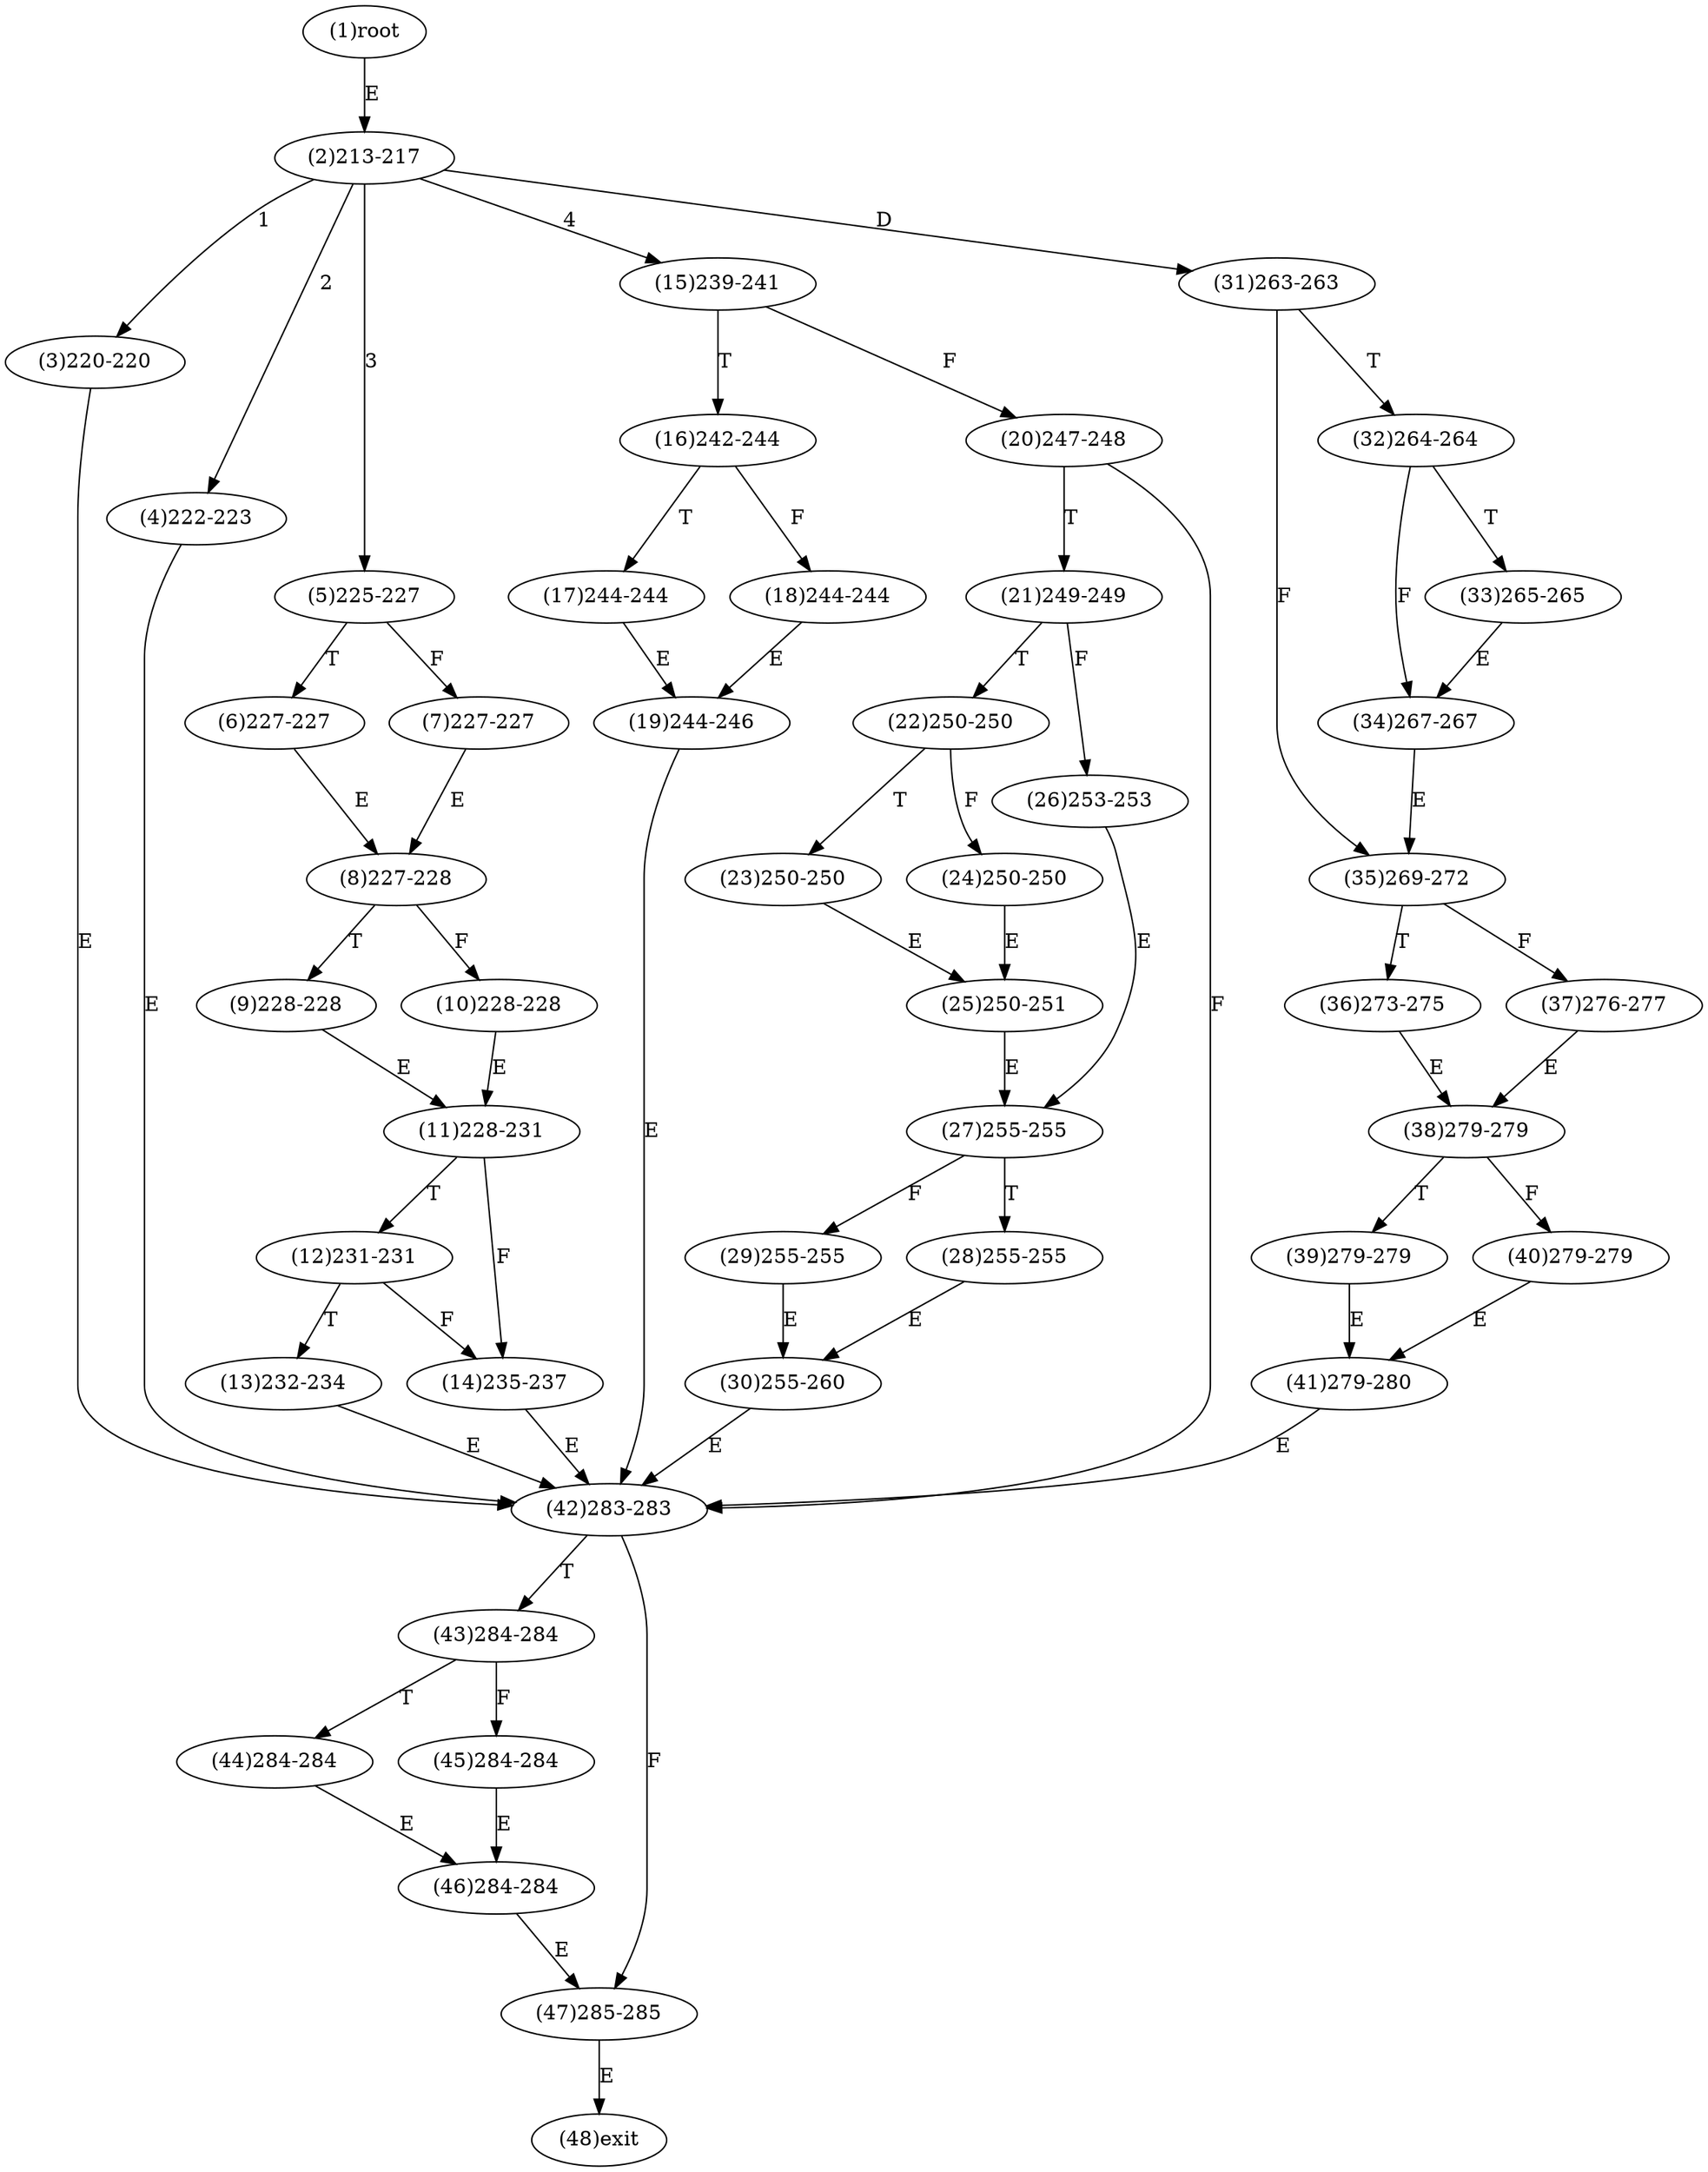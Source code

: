 digraph "" { 
1[ label="(1)root"];
2[ label="(2)213-217"];
3[ label="(3)220-220"];
4[ label="(4)222-223"];
5[ label="(5)225-227"];
6[ label="(6)227-227"];
7[ label="(7)227-227"];
8[ label="(8)227-228"];
9[ label="(9)228-228"];
10[ label="(10)228-228"];
11[ label="(11)228-231"];
12[ label="(12)231-231"];
13[ label="(13)232-234"];
14[ label="(14)235-237"];
15[ label="(15)239-241"];
17[ label="(17)244-244"];
16[ label="(16)242-244"];
19[ label="(19)244-246"];
18[ label="(18)244-244"];
21[ label="(21)249-249"];
20[ label="(20)247-248"];
23[ label="(23)250-250"];
22[ label="(22)250-250"];
25[ label="(25)250-251"];
24[ label="(24)250-250"];
27[ label="(27)255-255"];
26[ label="(26)253-253"];
29[ label="(29)255-255"];
28[ label="(28)255-255"];
31[ label="(31)263-263"];
30[ label="(30)255-260"];
34[ label="(34)267-267"];
35[ label="(35)269-272"];
32[ label="(32)264-264"];
33[ label="(33)265-265"];
38[ label="(38)279-279"];
39[ label="(39)279-279"];
36[ label="(36)273-275"];
37[ label="(37)276-277"];
42[ label="(42)283-283"];
43[ label="(43)284-284"];
40[ label="(40)279-279"];
41[ label="(41)279-280"];
46[ label="(46)284-284"];
47[ label="(47)285-285"];
44[ label="(44)284-284"];
45[ label="(45)284-284"];
48[ label="(48)exit"];
1->2[ label="E"];
2->3[ label="1"];
2->4[ label="2"];
2->5[ label="3"];
2->15[ label="4"];
2->31[ label="D"];
3->42[ label="E"];
4->42[ label="E"];
5->7[ label="F"];
5->6[ label="T"];
6->8[ label="E"];
7->8[ label="E"];
8->10[ label="F"];
8->9[ label="T"];
9->11[ label="E"];
10->11[ label="E"];
11->14[ label="F"];
11->12[ label="T"];
12->14[ label="F"];
12->13[ label="T"];
13->42[ label="E"];
14->42[ label="E"];
15->20[ label="F"];
15->16[ label="T"];
16->18[ label="F"];
16->17[ label="T"];
17->19[ label="E"];
18->19[ label="E"];
19->42[ label="E"];
20->42[ label="F"];
20->21[ label="T"];
21->26[ label="F"];
21->22[ label="T"];
22->24[ label="F"];
22->23[ label="T"];
23->25[ label="E"];
24->25[ label="E"];
25->27[ label="E"];
26->27[ label="E"];
27->29[ label="F"];
27->28[ label="T"];
28->30[ label="E"];
29->30[ label="E"];
30->42[ label="E"];
31->35[ label="F"];
31->32[ label="T"];
32->34[ label="F"];
32->33[ label="T"];
33->34[ label="E"];
34->35[ label="E"];
35->37[ label="F"];
35->36[ label="T"];
36->38[ label="E"];
37->38[ label="E"];
38->40[ label="F"];
38->39[ label="T"];
39->41[ label="E"];
40->41[ label="E"];
41->42[ label="E"];
42->47[ label="F"];
42->43[ label="T"];
43->45[ label="F"];
43->44[ label="T"];
44->46[ label="E"];
45->46[ label="E"];
46->47[ label="E"];
47->48[ label="E"];
}